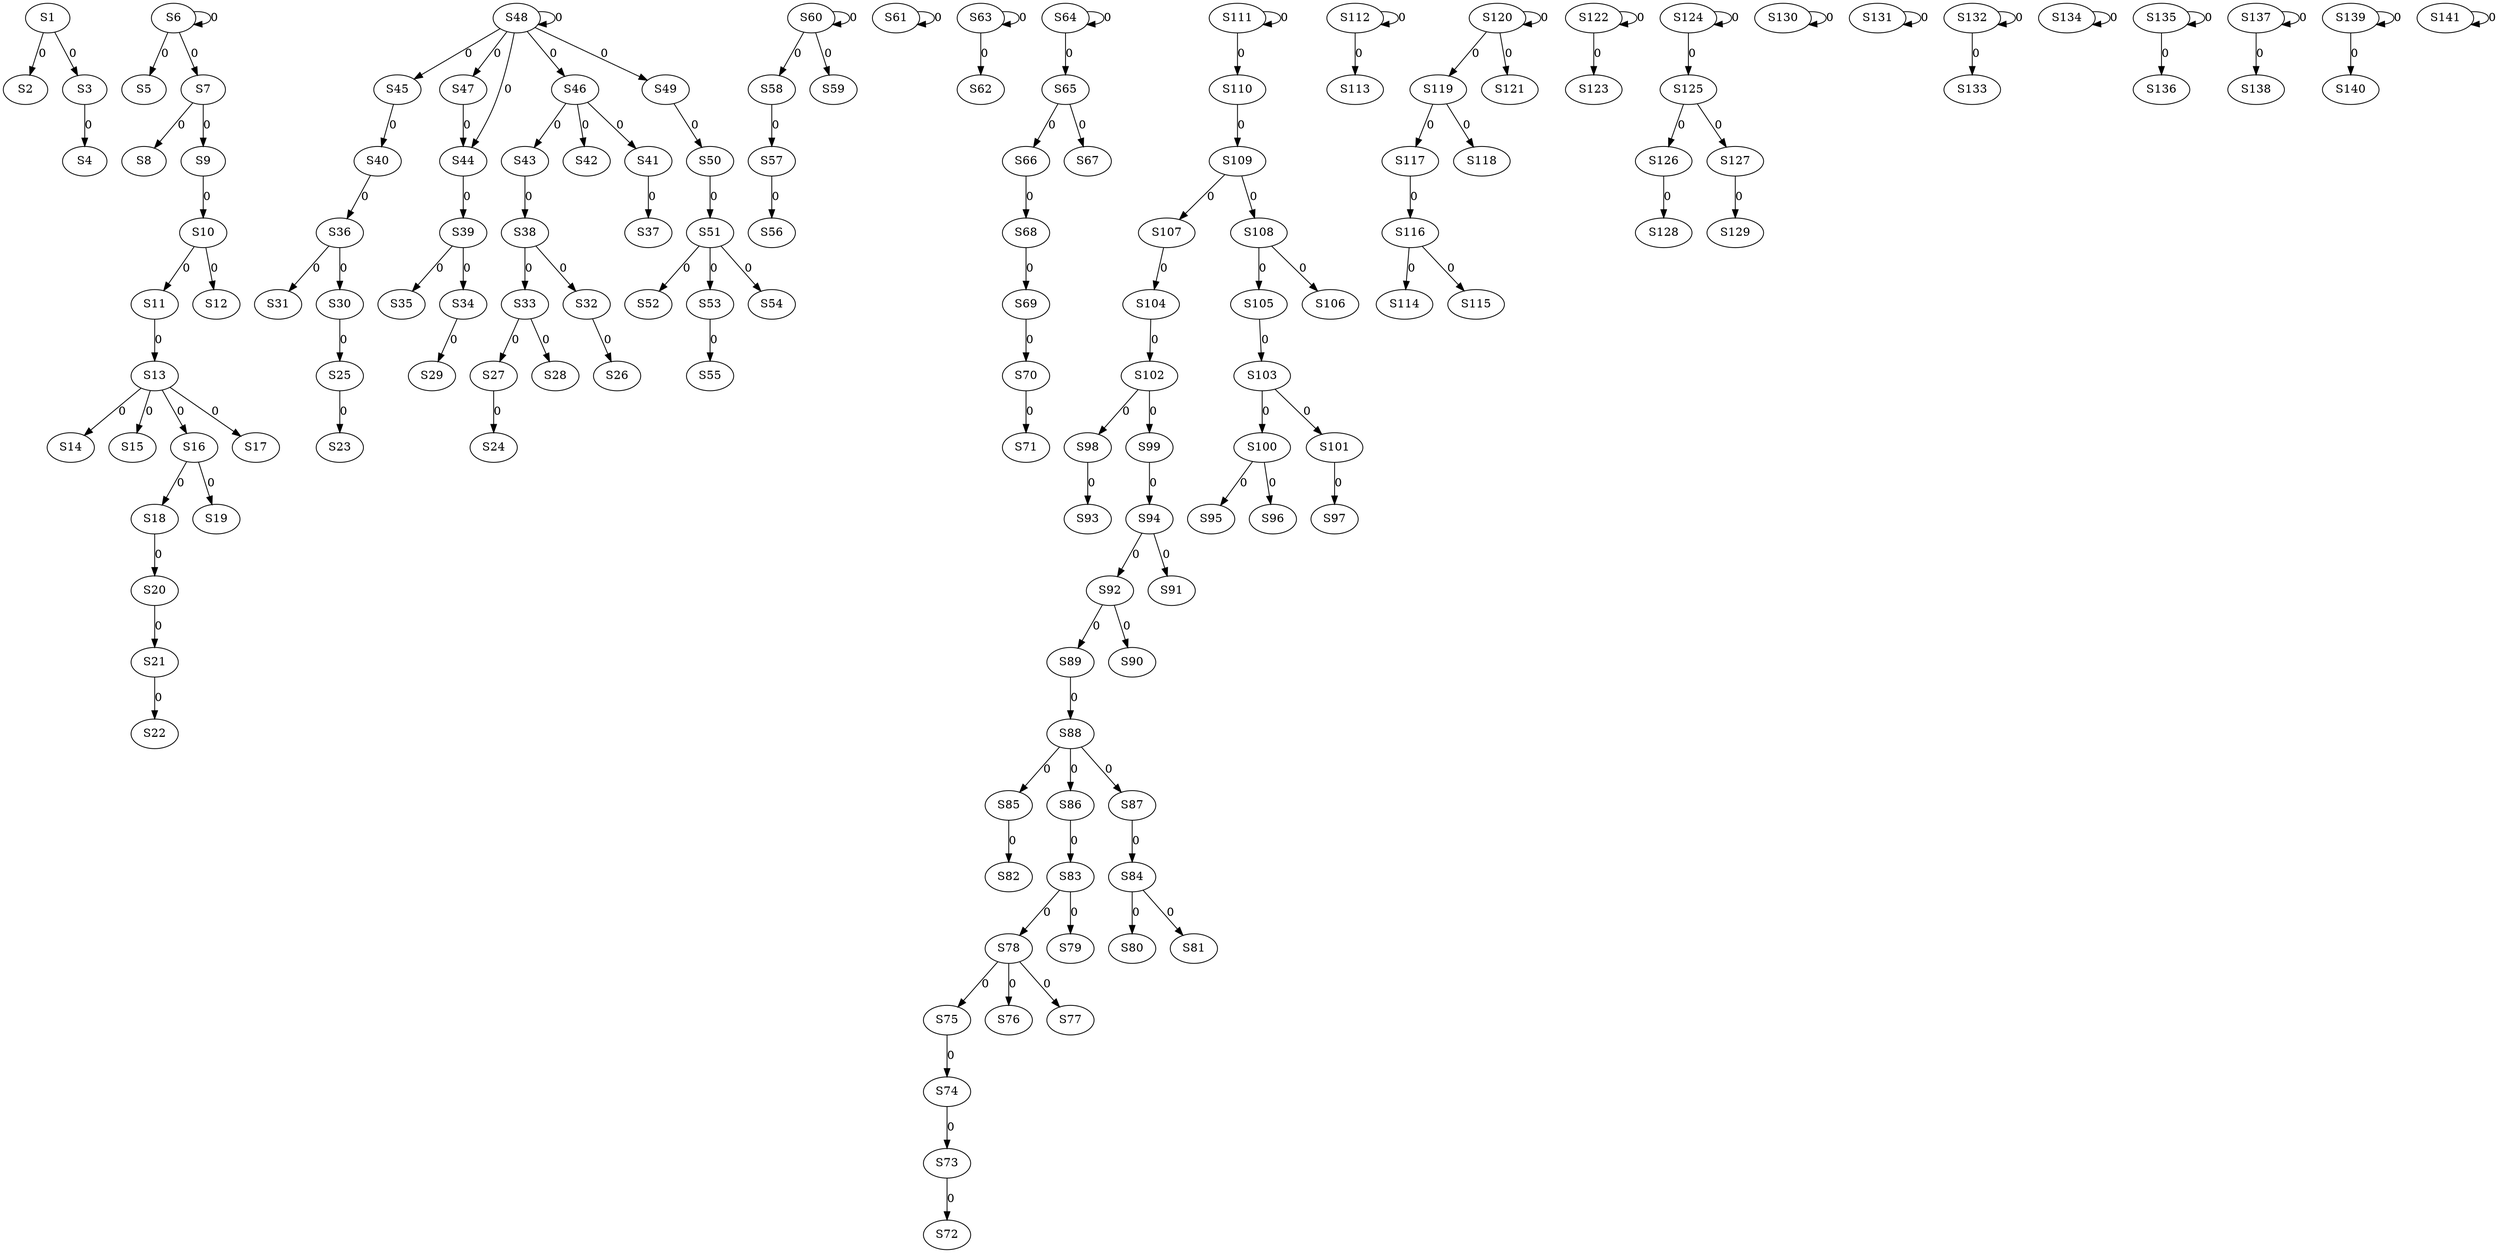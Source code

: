 strict digraph {
	S1 -> S2 [ label = 0 ];
	S1 -> S3 [ label = 0 ];
	S3 -> S4 [ label = 0 ];
	S6 -> S5 [ label = 0 ];
	S6 -> S6 [ label = 0 ];
	S6 -> S7 [ label = 0 ];
	S7 -> S8 [ label = 0 ];
	S7 -> S9 [ label = 0 ];
	S9 -> S10 [ label = 0 ];
	S10 -> S11 [ label = 0 ];
	S10 -> S12 [ label = 0 ];
	S11 -> S13 [ label = 0 ];
	S13 -> S14 [ label = 0 ];
	S13 -> S15 [ label = 0 ];
	S13 -> S16 [ label = 0 ];
	S13 -> S17 [ label = 0 ];
	S16 -> S18 [ label = 0 ];
	S16 -> S19 [ label = 0 ];
	S18 -> S20 [ label = 0 ];
	S20 -> S21 [ label = 0 ];
	S21 -> S22 [ label = 0 ];
	S25 -> S23 [ label = 0 ];
	S27 -> S24 [ label = 0 ];
	S30 -> S25 [ label = 0 ];
	S32 -> S26 [ label = 0 ];
	S33 -> S27 [ label = 0 ];
	S33 -> S28 [ label = 0 ];
	S34 -> S29 [ label = 0 ];
	S36 -> S30 [ label = 0 ];
	S36 -> S31 [ label = 0 ];
	S38 -> S32 [ label = 0 ];
	S38 -> S33 [ label = 0 ];
	S39 -> S34 [ label = 0 ];
	S39 -> S35 [ label = 0 ];
	S40 -> S36 [ label = 0 ];
	S41 -> S37 [ label = 0 ];
	S43 -> S38 [ label = 0 ];
	S44 -> S39 [ label = 0 ];
	S45 -> S40 [ label = 0 ];
	S46 -> S41 [ label = 0 ];
	S46 -> S42 [ label = 0 ];
	S46 -> S43 [ label = 0 ];
	S47 -> S44 [ label = 0 ];
	S48 -> S45 [ label = 0 ];
	S48 -> S46 [ label = 0 ];
	S48 -> S47 [ label = 0 ];
	S48 -> S48 [ label = 0 ];
	S48 -> S49 [ label = 0 ];
	S49 -> S50 [ label = 0 ];
	S50 -> S51 [ label = 0 ];
	S51 -> S52 [ label = 0 ];
	S51 -> S53 [ label = 0 ];
	S51 -> S54 [ label = 0 ];
	S53 -> S55 [ label = 0 ];
	S57 -> S56 [ label = 0 ];
	S58 -> S57 [ label = 0 ];
	S60 -> S58 [ label = 0 ];
	S60 -> S59 [ label = 0 ];
	S60 -> S60 [ label = 0 ];
	S61 -> S61 [ label = 0 ];
	S63 -> S62 [ label = 0 ];
	S63 -> S63 [ label = 0 ];
	S64 -> S64 [ label = 0 ];
	S64 -> S65 [ label = 0 ];
	S65 -> S66 [ label = 0 ];
	S65 -> S67 [ label = 0 ];
	S66 -> S68 [ label = 0 ];
	S68 -> S69 [ label = 0 ];
	S69 -> S70 [ label = 0 ];
	S70 -> S71 [ label = 0 ];
	S73 -> S72 [ label = 0 ];
	S74 -> S73 [ label = 0 ];
	S75 -> S74 [ label = 0 ];
	S78 -> S75 [ label = 0 ];
	S78 -> S76 [ label = 0 ];
	S78 -> S77 [ label = 0 ];
	S83 -> S78 [ label = 0 ];
	S83 -> S79 [ label = 0 ];
	S84 -> S80 [ label = 0 ];
	S84 -> S81 [ label = 0 ];
	S85 -> S82 [ label = 0 ];
	S86 -> S83 [ label = 0 ];
	S87 -> S84 [ label = 0 ];
	S88 -> S85 [ label = 0 ];
	S88 -> S86 [ label = 0 ];
	S88 -> S87 [ label = 0 ];
	S89 -> S88 [ label = 0 ];
	S92 -> S89 [ label = 0 ];
	S92 -> S90 [ label = 0 ];
	S94 -> S91 [ label = 0 ];
	S94 -> S92 [ label = 0 ];
	S98 -> S93 [ label = 0 ];
	S99 -> S94 [ label = 0 ];
	S100 -> S95 [ label = 0 ];
	S100 -> S96 [ label = 0 ];
	S101 -> S97 [ label = 0 ];
	S102 -> S98 [ label = 0 ];
	S102 -> S99 [ label = 0 ];
	S103 -> S100 [ label = 0 ];
	S103 -> S101 [ label = 0 ];
	S104 -> S102 [ label = 0 ];
	S105 -> S103 [ label = 0 ];
	S107 -> S104 [ label = 0 ];
	S108 -> S105 [ label = 0 ];
	S108 -> S106 [ label = 0 ];
	S109 -> S107 [ label = 0 ];
	S109 -> S108 [ label = 0 ];
	S110 -> S109 [ label = 0 ];
	S111 -> S110 [ label = 0 ];
	S111 -> S111 [ label = 0 ];
	S112 -> S112 [ label = 0 ];
	S112 -> S113 [ label = 0 ];
	S116 -> S114 [ label = 0 ];
	S116 -> S115 [ label = 0 ];
	S117 -> S116 [ label = 0 ];
	S119 -> S117 [ label = 0 ];
	S119 -> S118 [ label = 0 ];
	S120 -> S119 [ label = 0 ];
	S120 -> S120 [ label = 0 ];
	S120 -> S121 [ label = 0 ];
	S122 -> S122 [ label = 0 ];
	S122 -> S123 [ label = 0 ];
	S124 -> S124 [ label = 0 ];
	S124 -> S125 [ label = 0 ];
	S125 -> S126 [ label = 0 ];
	S125 -> S127 [ label = 0 ];
	S126 -> S128 [ label = 0 ];
	S127 -> S129 [ label = 0 ];
	S130 -> S130 [ label = 0 ];
	S131 -> S131 [ label = 0 ];
	S132 -> S132 [ label = 0 ];
	S132 -> S133 [ label = 0 ];
	S134 -> S134 [ label = 0 ];
	S135 -> S135 [ label = 0 ];
	S135 -> S136 [ label = 0 ];
	S137 -> S137 [ label = 0 ];
	S137 -> S138 [ label = 0 ];
	S139 -> S139 [ label = 0 ];
	S139 -> S140 [ label = 0 ];
	S141 -> S141 [ label = 0 ];
	S48 -> S44 [ label = 0 ];
}